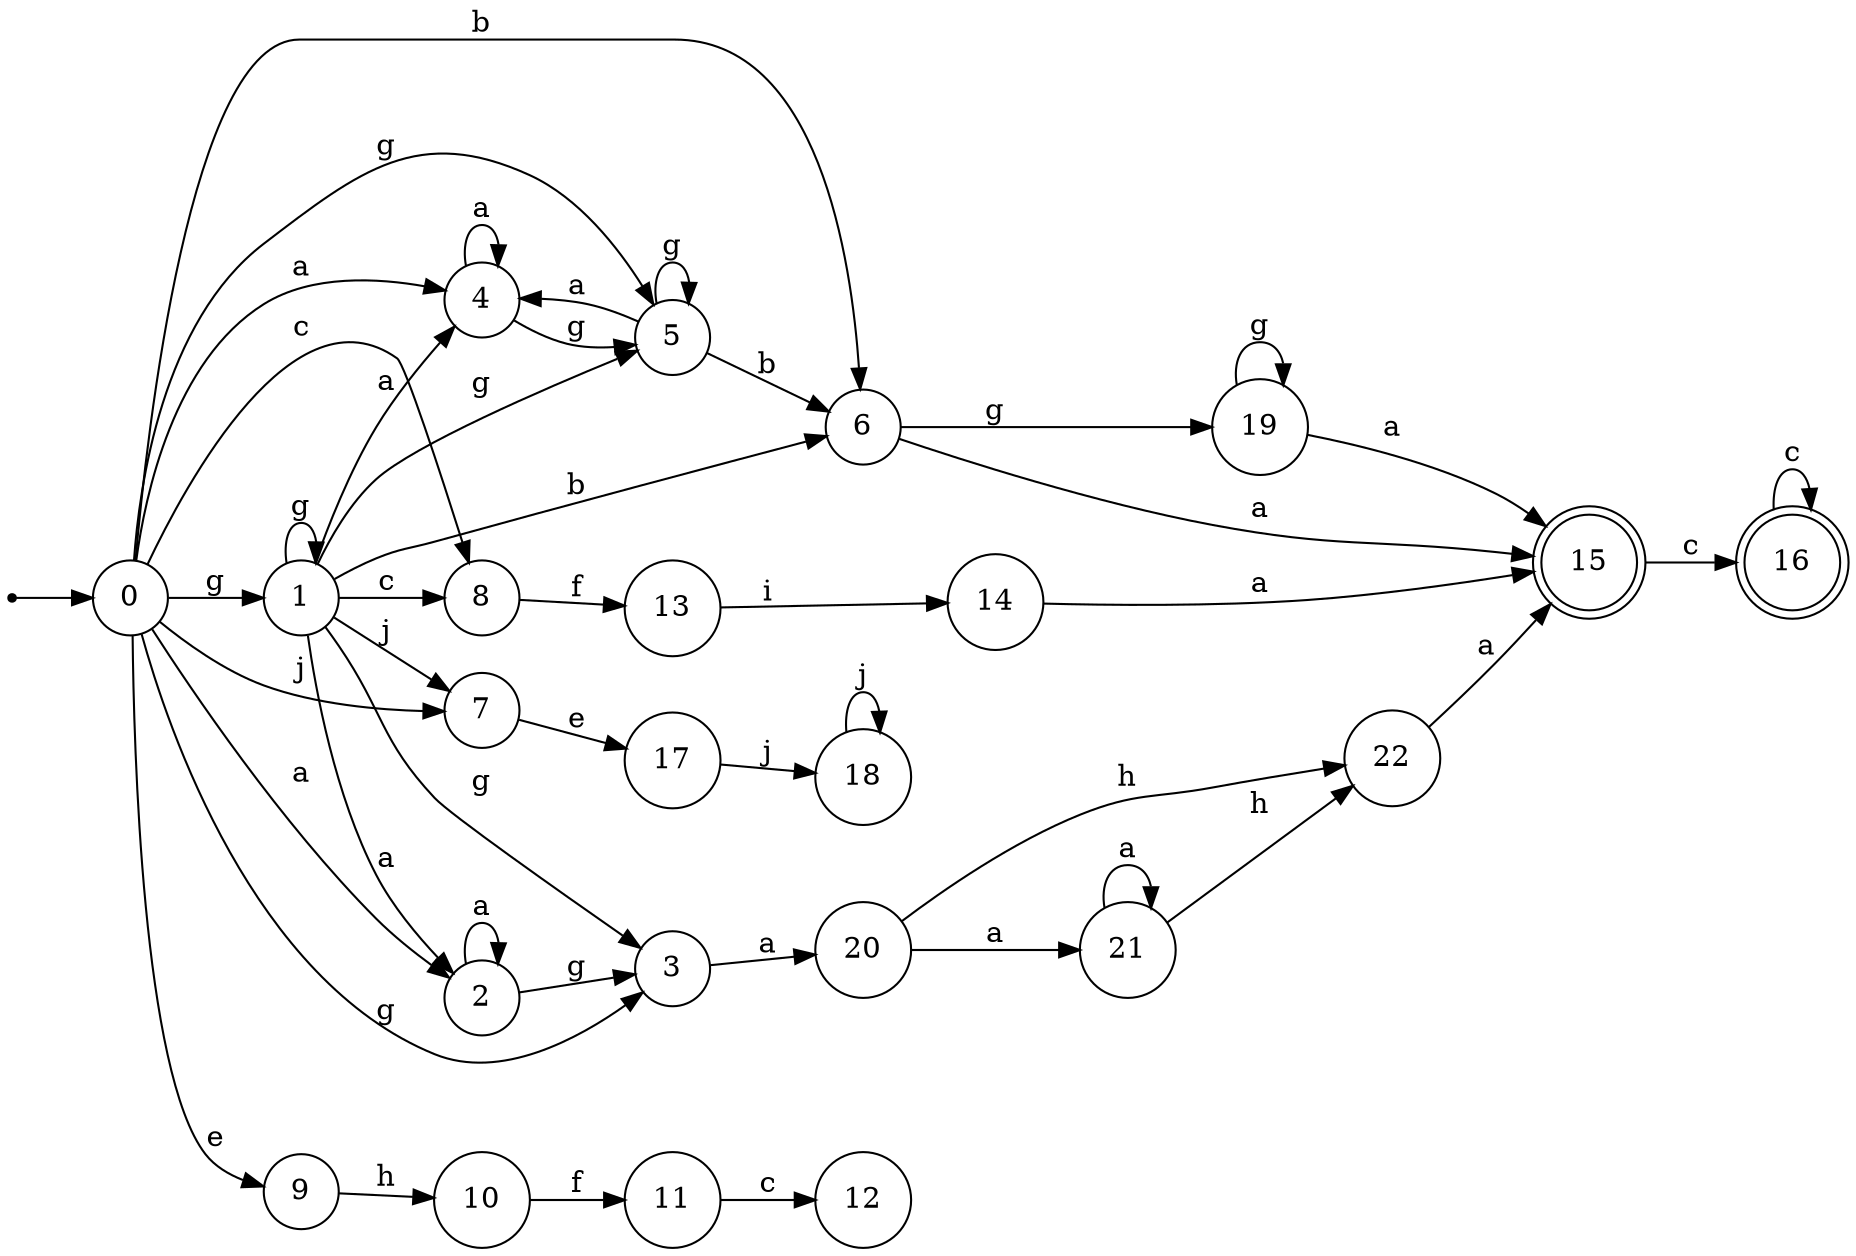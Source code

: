 digraph finite_state_machine {
rankdir=LR;
size="20,20";
node [shape = point]; "dummy0"
node [shape = circle]; "0";
"dummy0" -> "0";
node [shape = circle]; "1";
node [shape = circle]; "2";
node [shape = circle]; "3";
node [shape = circle]; "4";
node [shape = circle]; "5";
node [shape = circle]; "6";
node [shape = circle]; "7";
node [shape = circle]; "8";
node [shape = circle]; "9";
node [shape = circle]; "10";
node [shape = circle]; "11";
node [shape = circle]; "12";
node [shape = circle]; "13";
node [shape = circle]; "14";
node [shape = doublecircle]; "15";node [shape = doublecircle]; "16";node [shape = circle]; "17";
node [shape = circle]; "18";
node [shape = circle]; "19";
node [shape = circle]; "20";
node [shape = circle]; "21";
node [shape = circle]; "22";
"0" -> "1" [label = "g"];
 "0" -> "3" [label = "g"];
 "0" -> "5" [label = "g"];
 "0" -> "2" [label = "a"];
 "0" -> "4" [label = "a"];
 "0" -> "6" [label = "b"];
 "0" -> "7" [label = "j"];
 "0" -> "8" [label = "c"];
 "0" -> "9" [label = "e"];
 "9" -> "10" [label = "h"];
 "10" -> "11" [label = "f"];
 "11" -> "12" [label = "c"];
 "8" -> "13" [label = "f"];
 "13" -> "14" [label = "i"];
 "14" -> "15" [label = "a"];
 "15" -> "16" [label = "c"];
 "16" -> "16" [label = "c"];
 "7" -> "17" [label = "e"];
 "17" -> "18" [label = "j"];
 "18" -> "18" [label = "j"];
 "6" -> "19" [label = "g"];
 "6" -> "15" [label = "a"];
 "19" -> "19" [label = "g"];
 "19" -> "15" [label = "a"];
 "5" -> "5" [label = "g"];
 "5" -> "4" [label = "a"];
 "5" -> "6" [label = "b"];
 "4" -> "4" [label = "a"];
 "4" -> "5" [label = "g"];
 "3" -> "20" [label = "a"];
 "20" -> "21" [label = "a"];
 "20" -> "22" [label = "h"];
 "22" -> "15" [label = "a"];
 "21" -> "21" [label = "a"];
 "21" -> "22" [label = "h"];
 "2" -> "2" [label = "a"];
 "2" -> "3" [label = "g"];
 "1" -> "1" [label = "g"];
 "1" -> "3" [label = "g"];
 "1" -> "5" [label = "g"];
 "1" -> "2" [label = "a"];
 "1" -> "4" [label = "a"];
 "1" -> "6" [label = "b"];
 "1" -> "7" [label = "j"];
 "1" -> "8" [label = "c"];
 }
